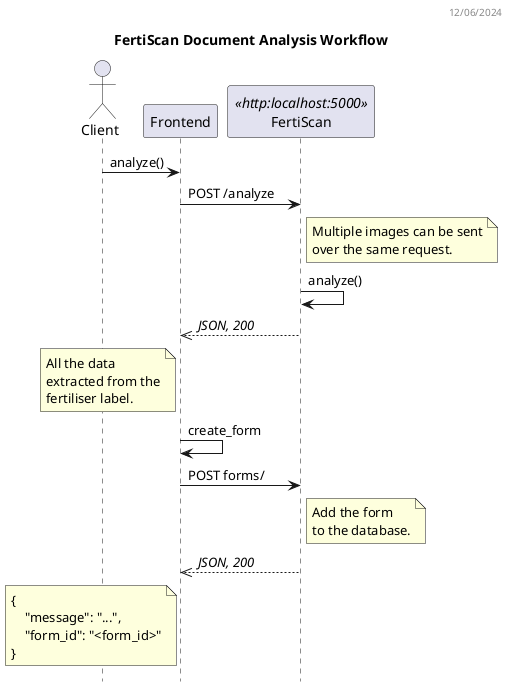 @startuml FertiScan Sequence Diagram
header 12/06/2024

title FertiScan Document Analysis Workflow
hide empty members
hide footbox

actor "Client" as C
participant Frontend as FE
participant FertiScan as BE <<http:localhost:5000>>

C -> FE: analyze()
FE -> BE: POST /analyze
note right BE
  Multiple images can be sent
  over the same request.
end note
BE -> BE: analyze()
FE <<-- BE: //JSON, 200//
note left FE
  All the data
  extracted from the
  fertiliser label.
end note
FE -> FE: create_form
FE -> BE: POST forms/
note right BE
  Add the form
  to the database.
end note
FE <<-- BE: //JSON, 200//
note left FE
  {
      "message": "...",
      "form_id": "<form_id>"
  }  
end note
@enduml

